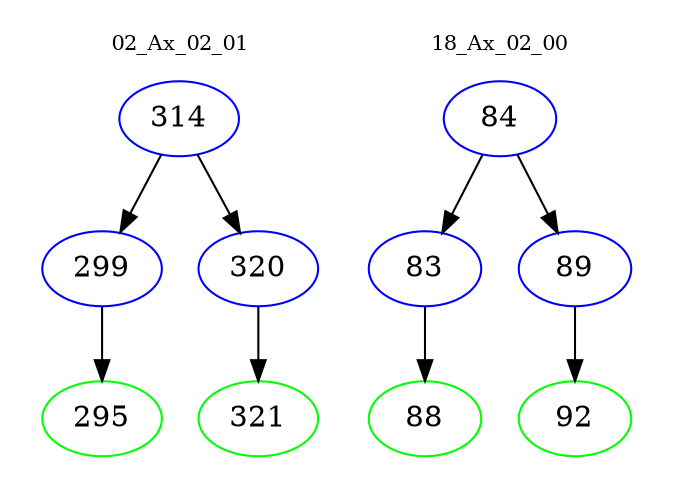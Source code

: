 digraph{
subgraph cluster_0 {
color = white
label = "02_Ax_02_01";
fontsize=10;
T0_314 [label="314", color="blue"]
T0_314 -> T0_299 [color="black"]
T0_299 [label="299", color="blue"]
T0_299 -> T0_295 [color="black"]
T0_295 [label="295", color="green"]
T0_314 -> T0_320 [color="black"]
T0_320 [label="320", color="blue"]
T0_320 -> T0_321 [color="black"]
T0_321 [label="321", color="green"]
}
subgraph cluster_1 {
color = white
label = "18_Ax_02_00";
fontsize=10;
T1_84 [label="84", color="blue"]
T1_84 -> T1_83 [color="black"]
T1_83 [label="83", color="blue"]
T1_83 -> T1_88 [color="black"]
T1_88 [label="88", color="green"]
T1_84 -> T1_89 [color="black"]
T1_89 [label="89", color="blue"]
T1_89 -> T1_92 [color="black"]
T1_92 [label="92", color="green"]
}
}
